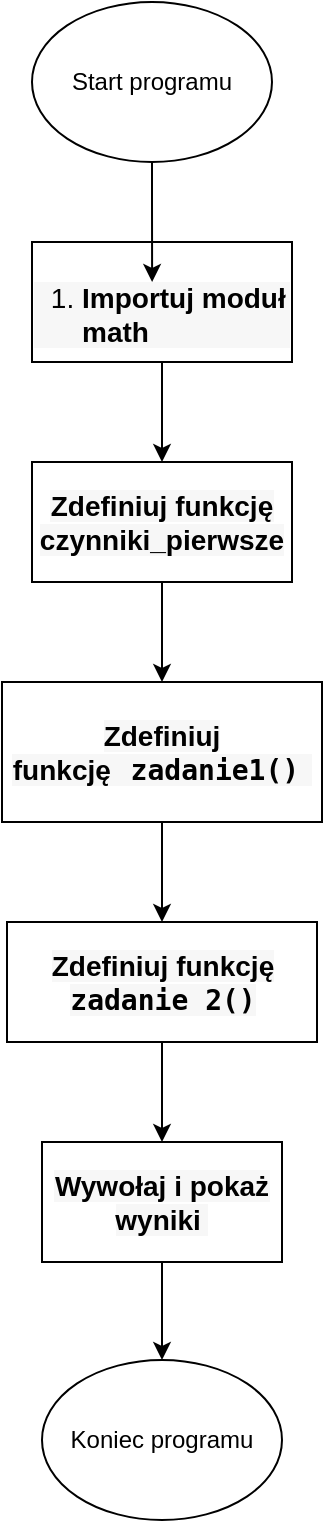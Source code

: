 <mxfile version="24.0.7" type="device">
  <diagram name="Page-1" id="0TAZHlfyZ8M8LFkcNimV">
    <mxGraphModel dx="880" dy="468" grid="1" gridSize="10" guides="1" tooltips="1" connect="1" arrows="1" fold="1" page="1" pageScale="1" pageWidth="850" pageHeight="1100" math="0" shadow="0">
      <root>
        <mxCell id="0" />
        <mxCell id="1" parent="0" />
        <mxCell id="qThXzj5T7pmzKJdJDPPr-5" style="edgeStyle=orthogonalEdgeStyle;rounded=0;orthogonalLoop=1;jettySize=auto;html=1;entryX=0.5;entryY=0;entryDx=0;entryDy=0;strokeColor=default;fontFamily=Helvetica;" edge="1" parent="1" source="qThXzj5T7pmzKJdJDPPr-2" target="qThXzj5T7pmzKJdJDPPr-4">
          <mxGeometry relative="1" as="geometry" />
        </mxCell>
        <mxCell id="qThXzj5T7pmzKJdJDPPr-2" value="&lt;ol style=&quot;margin: 12px 0px 0px; display: flex; flex-direction: column; gap: 4px; padding-inline-start: 24px; font-size: 14px; text-align: start; background-color: rgb(247, 247, 247);&quot;&gt;&lt;li style=&quot;&quot;&gt;&lt;strong style=&quot;&quot;&gt;Importuj moduł math&lt;/strong&gt;&lt;/li&gt;&lt;/ol&gt;" style="rounded=0;whiteSpace=wrap;html=1;strokeColor=default;fontFamily=Helvetica;" vertex="1" parent="1">
          <mxGeometry x="320" y="140" width="130" height="60" as="geometry" />
        </mxCell>
        <mxCell id="qThXzj5T7pmzKJdJDPPr-7" style="edgeStyle=orthogonalEdgeStyle;rounded=0;orthogonalLoop=1;jettySize=auto;html=1;entryX=0.5;entryY=0;entryDx=0;entryDy=0;strokeColor=default;fontFamily=Helvetica;" edge="1" parent="1" source="qThXzj5T7pmzKJdJDPPr-4" target="qThXzj5T7pmzKJdJDPPr-6">
          <mxGeometry relative="1" as="geometry" />
        </mxCell>
        <mxCell id="qThXzj5T7pmzKJdJDPPr-4" value="&lt;strong style=&quot;font-size: 14px; text-align: left; background-color: rgb(247, 247, 247);&quot;&gt;Zdefiniuj funkcję&lt;/strong&gt;&lt;div&gt;&lt;strong style=&quot;font-size: 14px; text-align: left; background-color: rgb(247, 247, 247);&quot;&gt;czynniki_pierwsze&lt;/strong&gt;&lt;/div&gt;" style="rounded=0;whiteSpace=wrap;html=1;strokeColor=default;fontFamily=Helvetica;" vertex="1" parent="1">
          <mxGeometry x="320" y="250" width="130" height="60" as="geometry" />
        </mxCell>
        <mxCell id="qThXzj5T7pmzKJdJDPPr-10" style="edgeStyle=orthogonalEdgeStyle;rounded=0;orthogonalLoop=1;jettySize=auto;html=1;strokeColor=default;fontFamily=Helvetica;" edge="1" parent="1" source="qThXzj5T7pmzKJdJDPPr-6" target="qThXzj5T7pmzKJdJDPPr-9">
          <mxGeometry relative="1" as="geometry" />
        </mxCell>
        <mxCell id="qThXzj5T7pmzKJdJDPPr-6" value="&lt;span style=&quot;font-size: 14px; text-align: left; background-color: rgb(247, 247, 247);&quot;&gt;&lt;b&gt;Zdefiniuj funkcję&amp;nbsp;&lt;code style=&quot;white-space-collapse: preserve; font-size: var(--cib-type-body1-font-size); line-height: var(--cib-type-body1-line-height); font-variation-settings: var(--cib-type-body1-font-variation-settings); margin: 0px 2px; padding: 1px 4px; box-sizing: border-box; border: 1px solid var(--cib-color-stroke-neutral-primary); border-radius: var(--cib-border-radius-medium); background: var(--cib-color-syntax-background-surface);&quot;&gt;zadanie1()&lt;/code&gt;&lt;/b&gt;&lt;/span&gt;" style="rounded=0;whiteSpace=wrap;html=1;strokeColor=default;fontFamily=Helvetica;" vertex="1" parent="1">
          <mxGeometry x="305" y="360" width="160" height="70" as="geometry" />
        </mxCell>
        <mxCell id="qThXzj5T7pmzKJdJDPPr-12" style="edgeStyle=orthogonalEdgeStyle;rounded=0;orthogonalLoop=1;jettySize=auto;html=1;entryX=0.5;entryY=0;entryDx=0;entryDy=0;strokeColor=default;fontFamily=Helvetica;" edge="1" parent="1" source="qThXzj5T7pmzKJdJDPPr-9" target="qThXzj5T7pmzKJdJDPPr-11">
          <mxGeometry relative="1" as="geometry" />
        </mxCell>
        <mxCell id="qThXzj5T7pmzKJdJDPPr-9" value="&lt;strong style=&quot;font-size: 14px; text-align: left; background-color: rgb(247, 247, 247);&quot;&gt;Zdefiniuj funkcję &lt;/strong&gt;&lt;span style=&quot;font-size: 14px; text-align: left; background-color: rgb(247, 247, 247); white-space-collapse: preserve;&quot;&gt;&lt;font face=&quot;monospace&quot;&gt;&lt;b&gt;zadanie 2()&lt;/b&gt;&lt;/font&gt;&lt;/span&gt;" style="rounded=0;whiteSpace=wrap;html=1;strokeColor=default;fontFamily=Helvetica;" vertex="1" parent="1">
          <mxGeometry x="307.5" y="480" width="155" height="60" as="geometry" />
        </mxCell>
        <mxCell id="qThXzj5T7pmzKJdJDPPr-16" style="edgeStyle=orthogonalEdgeStyle;rounded=0;orthogonalLoop=1;jettySize=auto;html=1;entryX=0.5;entryY=0;entryDx=0;entryDy=0;" edge="1" parent="1" source="qThXzj5T7pmzKJdJDPPr-11" target="qThXzj5T7pmzKJdJDPPr-15">
          <mxGeometry relative="1" as="geometry" />
        </mxCell>
        <mxCell id="qThXzj5T7pmzKJdJDPPr-11" value="&lt;strong style=&quot;font-size: 14px; text-align: left; background-color: rgb(247, 247, 247);&quot;&gt;Wywołaj i pokaż wyniki&amp;nbsp;&lt;/strong&gt;" style="rounded=0;whiteSpace=wrap;html=1;strokeColor=default;fontFamily=Helvetica;" vertex="1" parent="1">
          <mxGeometry x="325" y="590" width="120" height="60" as="geometry" />
        </mxCell>
        <mxCell id="qThXzj5T7pmzKJdJDPPr-14" value="Start programu" style="ellipse;whiteSpace=wrap;html=1;" vertex="1" parent="1">
          <mxGeometry x="320" y="20" width="120" height="80" as="geometry" />
        </mxCell>
        <mxCell id="qThXzj5T7pmzKJdJDPPr-15" value="Koniec programu" style="ellipse;whiteSpace=wrap;html=1;" vertex="1" parent="1">
          <mxGeometry x="325" y="699" width="120" height="80" as="geometry" />
        </mxCell>
        <mxCell id="qThXzj5T7pmzKJdJDPPr-19" style="edgeStyle=orthogonalEdgeStyle;rounded=0;orthogonalLoop=1;jettySize=auto;html=1;entryX=0.462;entryY=0.333;entryDx=0;entryDy=0;entryPerimeter=0;" edge="1" parent="1" source="qThXzj5T7pmzKJdJDPPr-14" target="qThXzj5T7pmzKJdJDPPr-2">
          <mxGeometry relative="1" as="geometry" />
        </mxCell>
      </root>
    </mxGraphModel>
  </diagram>
</mxfile>

